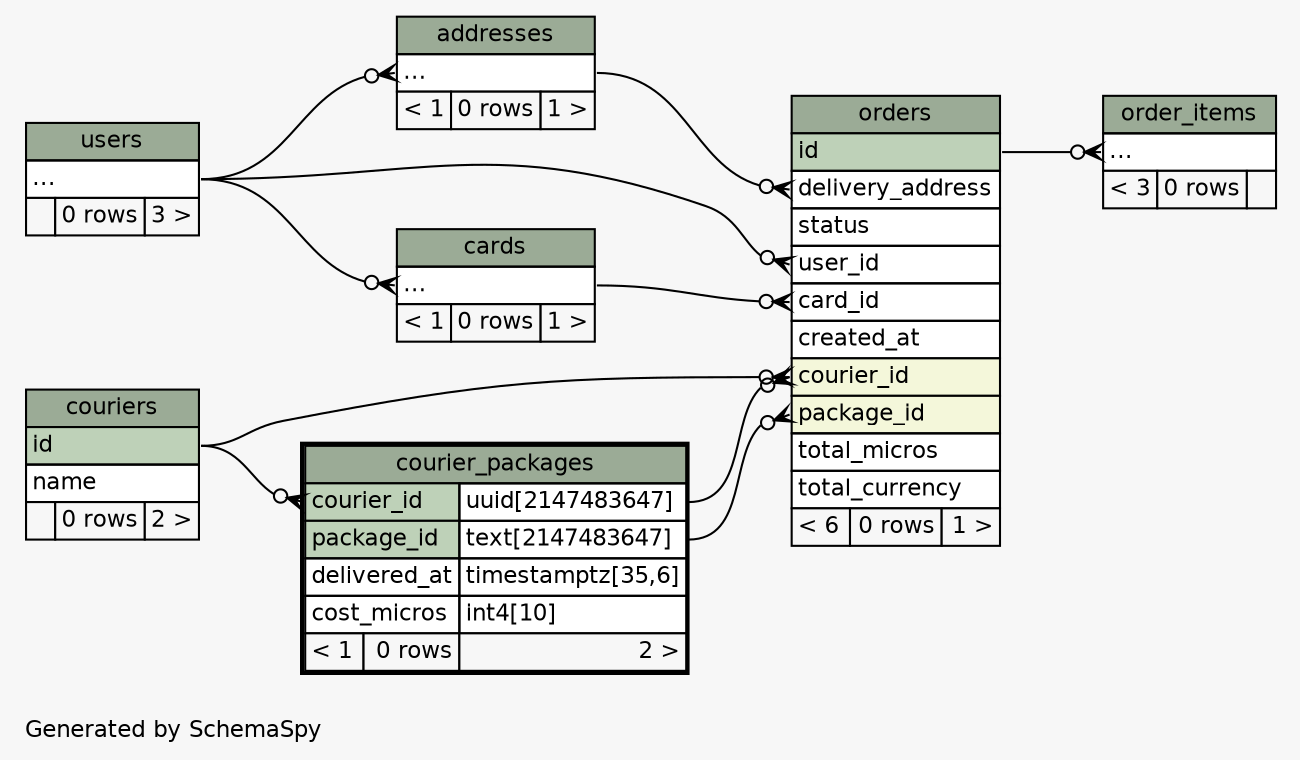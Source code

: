 // dot 2.38.0 on Linux 4.4.0-31-generic
// SchemaSpy rev 590
digraph "twoDegreesRelationshipsDiagram" {
  graph [
    rankdir="RL"
    bgcolor="#f7f7f7"
    label="\nGenerated by SchemaSpy"
    labeljust="l"
    nodesep="0.18"
    ranksep="0.46"
    fontname="Helvetica"
    fontsize="11"
  ];
  node [
    fontname="Helvetica"
    fontsize="11"
    shape="plaintext"
  ];
  edge [
    arrowsize="0.8"
  ];
  "addresses":"elipses":w -> "users":"elipses":e [arrowhead=none dir=back arrowtail=crowodot];
  "cards":"elipses":w -> "users":"elipses":e [arrowhead=none dir=back arrowtail=crowodot];
  "courier_packages":"courier_id":w -> "couriers":"id":e [arrowhead=none dir=back arrowtail=crowodot];
  "order_items":"elipses":w -> "orders":"id":e [arrowhead=none dir=back arrowtail=crowodot];
  "orders":"card_id":w -> "cards":"elipses":e [arrowhead=none dir=back arrowtail=crowodot];
  "orders":"courier_id":w -> "courier_packages":"courier_id.type":e [arrowhead=none dir=back arrowtail=crowodot];
  "orders":"courier_id":w -> "couriers":"id":e [arrowhead=none dir=back arrowtail=crowodot];
  "orders":"delivery_address":w -> "addresses":"elipses":e [arrowhead=none dir=back arrowtail=crowodot];
  "orders":"package_id":w -> "courier_packages":"package_id.type":e [arrowhead=none dir=back arrowtail=crowodot];
  "orders":"user_id":w -> "users":"elipses":e [arrowhead=none dir=back arrowtail=crowodot];
  "addresses" [
    label=<
    <TABLE BORDER="0" CELLBORDER="1" CELLSPACING="0" BGCOLOR="#ffffff">
      <TR><TD COLSPAN="3" BGCOLOR="#9bab96" ALIGN="CENTER">addresses</TD></TR>
      <TR><TD PORT="elipses" COLSPAN="3" ALIGN="LEFT">...</TD></TR>
      <TR><TD ALIGN="LEFT" BGCOLOR="#f7f7f7">&lt; 1</TD><TD ALIGN="RIGHT" BGCOLOR="#f7f7f7">0 rows</TD><TD ALIGN="RIGHT" BGCOLOR="#f7f7f7">1 &gt;</TD></TR>
    </TABLE>>
    URL="addresses.html"
    tooltip="addresses"
  ];
  "cards" [
    label=<
    <TABLE BORDER="0" CELLBORDER="1" CELLSPACING="0" BGCOLOR="#ffffff">
      <TR><TD COLSPAN="3" BGCOLOR="#9bab96" ALIGN="CENTER">cards</TD></TR>
      <TR><TD PORT="elipses" COLSPAN="3" ALIGN="LEFT">...</TD></TR>
      <TR><TD ALIGN="LEFT" BGCOLOR="#f7f7f7">&lt; 1</TD><TD ALIGN="RIGHT" BGCOLOR="#f7f7f7">0 rows</TD><TD ALIGN="RIGHT" BGCOLOR="#f7f7f7">1 &gt;</TD></TR>
    </TABLE>>
    URL="cards.html"
    tooltip="cards"
  ];
  "courier_packages" [
    label=<
    <TABLE BORDER="2" CELLBORDER="1" CELLSPACING="0" BGCOLOR="#ffffff">
      <TR><TD COLSPAN="3" BGCOLOR="#9bab96" ALIGN="CENTER">courier_packages</TD></TR>
      <TR><TD PORT="courier_id" COLSPAN="2" BGCOLOR="#bed1b8" ALIGN="LEFT">courier_id</TD><TD PORT="courier_id.type" ALIGN="LEFT">uuid[2147483647]</TD></TR>
      <TR><TD PORT="package_id" COLSPAN="2" BGCOLOR="#bed1b8" ALIGN="LEFT">package_id</TD><TD PORT="package_id.type" ALIGN="LEFT">text[2147483647]</TD></TR>
      <TR><TD PORT="delivered_at" COLSPAN="2" ALIGN="LEFT">delivered_at</TD><TD PORT="delivered_at.type" ALIGN="LEFT">timestamptz[35,6]</TD></TR>
      <TR><TD PORT="cost_micros" COLSPAN="2" ALIGN="LEFT">cost_micros</TD><TD PORT="cost_micros.type" ALIGN="LEFT">int4[10]</TD></TR>
      <TR><TD ALIGN="LEFT" BGCOLOR="#f7f7f7">&lt; 1</TD><TD ALIGN="RIGHT" BGCOLOR="#f7f7f7">0 rows</TD><TD ALIGN="RIGHT" BGCOLOR="#f7f7f7">2 &gt;</TD></TR>
    </TABLE>>
    URL="courier_packages.html"
    tooltip="courier_packages"
  ];
  "couriers" [
    label=<
    <TABLE BORDER="0" CELLBORDER="1" CELLSPACING="0" BGCOLOR="#ffffff">
      <TR><TD COLSPAN="3" BGCOLOR="#9bab96" ALIGN="CENTER">couriers</TD></TR>
      <TR><TD PORT="id" COLSPAN="3" BGCOLOR="#bed1b8" ALIGN="LEFT">id</TD></TR>
      <TR><TD PORT="name" COLSPAN="3" ALIGN="LEFT">name</TD></TR>
      <TR><TD ALIGN="LEFT" BGCOLOR="#f7f7f7">  </TD><TD ALIGN="RIGHT" BGCOLOR="#f7f7f7">0 rows</TD><TD ALIGN="RIGHT" BGCOLOR="#f7f7f7">2 &gt;</TD></TR>
    </TABLE>>
    URL="couriers.html"
    tooltip="couriers"
  ];
  "order_items" [
    label=<
    <TABLE BORDER="0" CELLBORDER="1" CELLSPACING="0" BGCOLOR="#ffffff">
      <TR><TD COLSPAN="3" BGCOLOR="#9bab96" ALIGN="CENTER">order_items</TD></TR>
      <TR><TD PORT="elipses" COLSPAN="3" ALIGN="LEFT">...</TD></TR>
      <TR><TD ALIGN="LEFT" BGCOLOR="#f7f7f7">&lt; 3</TD><TD ALIGN="RIGHT" BGCOLOR="#f7f7f7">0 rows</TD><TD ALIGN="RIGHT" BGCOLOR="#f7f7f7">  </TD></TR>
    </TABLE>>
    URL="order_items.html"
    tooltip="order_items"
  ];
  "orders" [
    label=<
    <TABLE BORDER="0" CELLBORDER="1" CELLSPACING="0" BGCOLOR="#ffffff">
      <TR><TD COLSPAN="3" BGCOLOR="#9bab96" ALIGN="CENTER">orders</TD></TR>
      <TR><TD PORT="id" COLSPAN="3" BGCOLOR="#bed1b8" ALIGN="LEFT">id</TD></TR>
      <TR><TD PORT="delivery_address" COLSPAN="3" ALIGN="LEFT">delivery_address</TD></TR>
      <TR><TD PORT="status" COLSPAN="3" ALIGN="LEFT">status</TD></TR>
      <TR><TD PORT="user_id" COLSPAN="3" ALIGN="LEFT">user_id</TD></TR>
      <TR><TD PORT="card_id" COLSPAN="3" ALIGN="LEFT">card_id</TD></TR>
      <TR><TD PORT="created_at" COLSPAN="3" ALIGN="LEFT">created_at</TD></TR>
      <TR><TD PORT="courier_id" COLSPAN="3" BGCOLOR="#f4f7da" ALIGN="LEFT">courier_id</TD></TR>
      <TR><TD PORT="package_id" COLSPAN="3" BGCOLOR="#f4f7da" ALIGN="LEFT">package_id</TD></TR>
      <TR><TD PORT="total_micros" COLSPAN="3" ALIGN="LEFT">total_micros</TD></TR>
      <TR><TD PORT="total_currency" COLSPAN="3" ALIGN="LEFT">total_currency</TD></TR>
      <TR><TD ALIGN="LEFT" BGCOLOR="#f7f7f7">&lt; 6</TD><TD ALIGN="RIGHT" BGCOLOR="#f7f7f7">0 rows</TD><TD ALIGN="RIGHT" BGCOLOR="#f7f7f7">1 &gt;</TD></TR>
    </TABLE>>
    URL="orders.html"
    tooltip="orders"
  ];
  "users" [
    label=<
    <TABLE BORDER="0" CELLBORDER="1" CELLSPACING="0" BGCOLOR="#ffffff">
      <TR><TD COLSPAN="3" BGCOLOR="#9bab96" ALIGN="CENTER">users</TD></TR>
      <TR><TD PORT="elipses" COLSPAN="3" ALIGN="LEFT">...</TD></TR>
      <TR><TD ALIGN="LEFT" BGCOLOR="#f7f7f7">  </TD><TD ALIGN="RIGHT" BGCOLOR="#f7f7f7">0 rows</TD><TD ALIGN="RIGHT" BGCOLOR="#f7f7f7">3 &gt;</TD></TR>
    </TABLE>>
    URL="users.html"
    tooltip="users"
  ];
}
